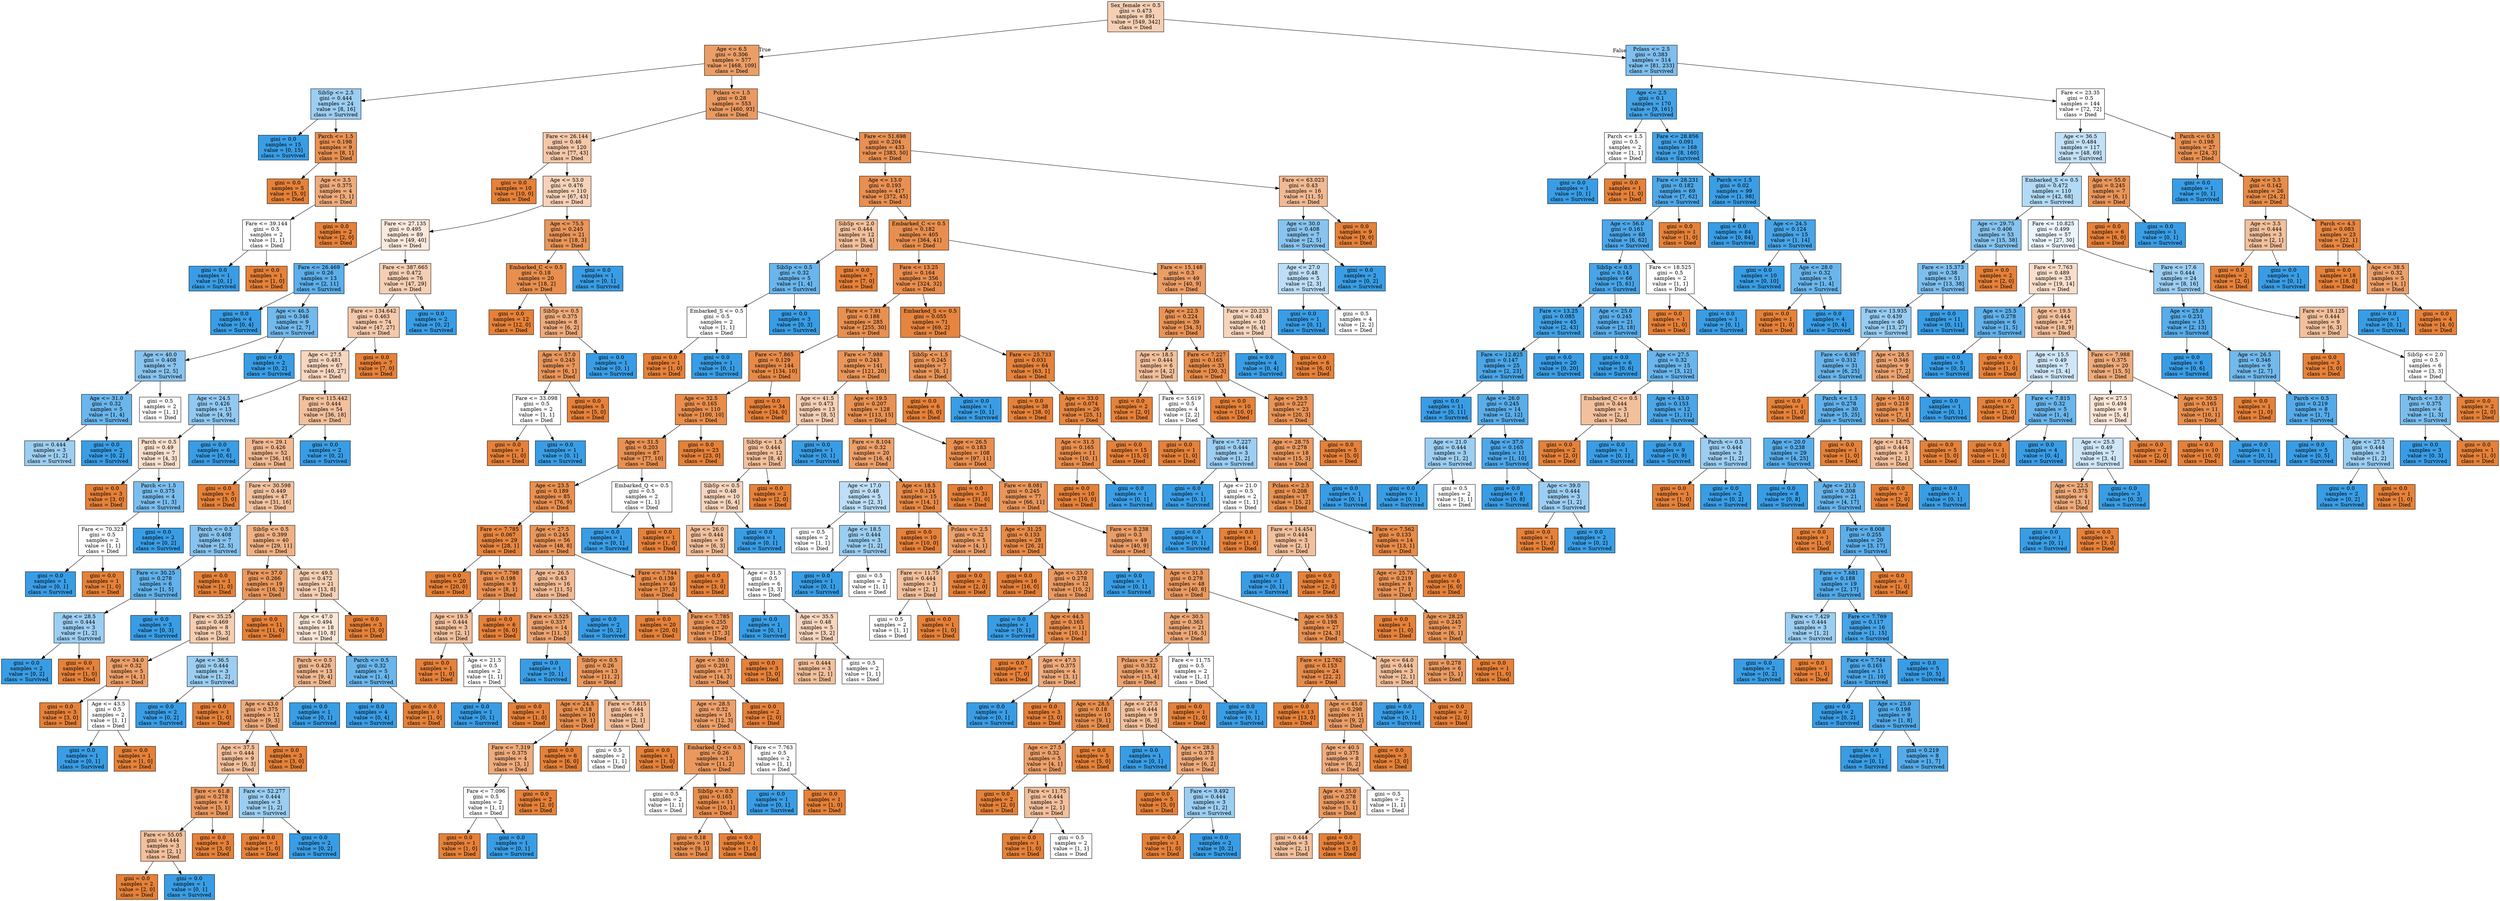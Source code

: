 digraph Tree {
node [shape=box, style="filled", color="black"] ;
0 [label="Sex_female <= 0.5\ngini = 0.473\nsamples = 891\nvalue = [549, 342]\nclass = Died", fillcolor="#f5cfb4"] ;
1 [label="Age <= 6.5\ngini = 0.306\nsamples = 577\nvalue = [468, 109]\nclass = Died", fillcolor="#eb9e67"] ;
0 -> 1 [labeldistance=2.5, labelangle=45, headlabel="True"] ;
2 [label="SibSp <= 2.5\ngini = 0.444\nsamples = 24\nvalue = [8, 16]\nclass = Survived", fillcolor="#9ccef2"] ;
1 -> 2 ;
3 [label="gini = 0.0\nsamples = 15\nvalue = [0, 15]\nclass = Survived", fillcolor="#399de5"] ;
2 -> 3 ;
4 [label="Parch <= 1.5\ngini = 0.198\nsamples = 9\nvalue = [8, 1]\nclass = Died", fillcolor="#e89152"] ;
2 -> 4 ;
5 [label="gini = 0.0\nsamples = 5\nvalue = [5, 0]\nclass = Died", fillcolor="#e58139"] ;
4 -> 5 ;
6 [label="Age <= 3.5\ngini = 0.375\nsamples = 4\nvalue = [3, 1]\nclass = Died", fillcolor="#eeab7b"] ;
4 -> 6 ;
7 [label="Fare <= 39.144\ngini = 0.5\nsamples = 2\nvalue = [1, 1]\nclass = Died", fillcolor="#ffffff"] ;
6 -> 7 ;
8 [label="gini = 0.0\nsamples = 1\nvalue = [0, 1]\nclass = Survived", fillcolor="#399de5"] ;
7 -> 8 ;
9 [label="gini = 0.0\nsamples = 1\nvalue = [1, 0]\nclass = Died", fillcolor="#e58139"] ;
7 -> 9 ;
10 [label="gini = 0.0\nsamples = 2\nvalue = [2, 0]\nclass = Died", fillcolor="#e58139"] ;
6 -> 10 ;
11 [label="Pclass <= 1.5\ngini = 0.28\nsamples = 553\nvalue = [460, 93]\nclass = Died", fillcolor="#ea9a61"] ;
1 -> 11 ;
12 [label="Fare <= 26.144\ngini = 0.46\nsamples = 120\nvalue = [77, 43]\nclass = Died", fillcolor="#f4c7a8"] ;
11 -> 12 ;
13 [label="gini = 0.0\nsamples = 10\nvalue = [10, 0]\nclass = Died", fillcolor="#e58139"] ;
12 -> 13 ;
14 [label="Age <= 53.0\ngini = 0.476\nsamples = 110\nvalue = [67, 43]\nclass = Died", fillcolor="#f6d2b8"] ;
12 -> 14 ;
15 [label="Fare <= 27.135\ngini = 0.495\nsamples = 89\nvalue = [49, 40]\nclass = Died", fillcolor="#fae8db"] ;
14 -> 15 ;
16 [label="Fare <= 26.469\ngini = 0.26\nsamples = 13\nvalue = [2, 11]\nclass = Survived", fillcolor="#5dafea"] ;
15 -> 16 ;
17 [label="gini = 0.0\nsamples = 4\nvalue = [0, 4]\nclass = Survived", fillcolor="#399de5"] ;
16 -> 17 ;
18 [label="Age <= 46.5\ngini = 0.346\nsamples = 9\nvalue = [2, 7]\nclass = Survived", fillcolor="#72b9ec"] ;
16 -> 18 ;
19 [label="Age <= 40.0\ngini = 0.408\nsamples = 7\nvalue = [2, 5]\nclass = Survived", fillcolor="#88c4ef"] ;
18 -> 19 ;
20 [label="Age <= 31.0\ngini = 0.32\nsamples = 5\nvalue = [1, 4]\nclass = Survived", fillcolor="#6ab6ec"] ;
19 -> 20 ;
21 [label="gini = 0.444\nsamples = 3\nvalue = [1, 2]\nclass = Survived", fillcolor="#9ccef2"] ;
20 -> 21 ;
22 [label="gini = 0.0\nsamples = 2\nvalue = [0, 2]\nclass = Survived", fillcolor="#399de5"] ;
20 -> 22 ;
23 [label="gini = 0.5\nsamples = 2\nvalue = [1, 1]\nclass = Died", fillcolor="#ffffff"] ;
19 -> 23 ;
24 [label="gini = 0.0\nsamples = 2\nvalue = [0, 2]\nclass = Survived", fillcolor="#399de5"] ;
18 -> 24 ;
25 [label="Fare <= 387.665\ngini = 0.472\nsamples = 76\nvalue = [47, 29]\nclass = Died", fillcolor="#f5cfb3"] ;
15 -> 25 ;
26 [label="Fare <= 134.642\ngini = 0.463\nsamples = 74\nvalue = [47, 27]\nclass = Died", fillcolor="#f4c9ab"] ;
25 -> 26 ;
27 [label="Age <= 27.5\ngini = 0.481\nsamples = 67\nvalue = [40, 27]\nclass = Died", fillcolor="#f7d6bf"] ;
26 -> 27 ;
28 [label="Age <= 24.5\ngini = 0.426\nsamples = 13\nvalue = [4, 9]\nclass = Survived", fillcolor="#91c9f1"] ;
27 -> 28 ;
29 [label="Parch <= 0.5\ngini = 0.49\nsamples = 7\nvalue = [4, 3]\nclass = Died", fillcolor="#f8e0ce"] ;
28 -> 29 ;
30 [label="gini = 0.0\nsamples = 3\nvalue = [3, 0]\nclass = Died", fillcolor="#e58139"] ;
29 -> 30 ;
31 [label="Parch <= 1.5\ngini = 0.375\nsamples = 4\nvalue = [1, 3]\nclass = Survived", fillcolor="#7bbeee"] ;
29 -> 31 ;
32 [label="Fare <= 70.323\ngini = 0.5\nsamples = 2\nvalue = [1, 1]\nclass = Died", fillcolor="#ffffff"] ;
31 -> 32 ;
33 [label="gini = 0.0\nsamples = 1\nvalue = [0, 1]\nclass = Survived", fillcolor="#399de5"] ;
32 -> 33 ;
34 [label="gini = 0.0\nsamples = 1\nvalue = [1, 0]\nclass = Died", fillcolor="#e58139"] ;
32 -> 34 ;
35 [label="gini = 0.0\nsamples = 2\nvalue = [0, 2]\nclass = Survived", fillcolor="#399de5"] ;
31 -> 35 ;
36 [label="gini = 0.0\nsamples = 6\nvalue = [0, 6]\nclass = Survived", fillcolor="#399de5"] ;
28 -> 36 ;
37 [label="Fare <= 115.442\ngini = 0.444\nsamples = 54\nvalue = [36, 18]\nclass = Died", fillcolor="#f2c09c"] ;
27 -> 37 ;
38 [label="Fare <= 29.1\ngini = 0.426\nsamples = 52\nvalue = [36, 16]\nclass = Died", fillcolor="#f1b991"] ;
37 -> 38 ;
39 [label="gini = 0.0\nsamples = 5\nvalue = [5, 0]\nclass = Died", fillcolor="#e58139"] ;
38 -> 39 ;
40 [label="Fare <= 30.598\ngini = 0.449\nsamples = 47\nvalue = [31, 16]\nclass = Died", fillcolor="#f2c29f"] ;
38 -> 40 ;
41 [label="Parch <= 0.5\ngini = 0.408\nsamples = 7\nvalue = [2, 5]\nclass = Survived", fillcolor="#88c4ef"] ;
40 -> 41 ;
42 [label="Fare <= 30.25\ngini = 0.278\nsamples = 6\nvalue = [1, 5]\nclass = Survived", fillcolor="#61b1ea"] ;
41 -> 42 ;
43 [label="Age <= 28.5\ngini = 0.444\nsamples = 3\nvalue = [1, 2]\nclass = Survived", fillcolor="#9ccef2"] ;
42 -> 43 ;
44 [label="gini = 0.0\nsamples = 2\nvalue = [0, 2]\nclass = Survived", fillcolor="#399de5"] ;
43 -> 44 ;
45 [label="gini = 0.0\nsamples = 1\nvalue = [1, 0]\nclass = Died", fillcolor="#e58139"] ;
43 -> 45 ;
46 [label="gini = 0.0\nsamples = 3\nvalue = [0, 3]\nclass = Survived", fillcolor="#399de5"] ;
42 -> 46 ;
47 [label="gini = 0.0\nsamples = 1\nvalue = [1, 0]\nclass = Died", fillcolor="#e58139"] ;
41 -> 47 ;
48 [label="SibSp <= 0.5\ngini = 0.399\nsamples = 40\nvalue = [29, 11]\nclass = Died", fillcolor="#efb184"] ;
40 -> 48 ;
49 [label="Fare <= 37.0\ngini = 0.266\nsamples = 19\nvalue = [16, 3]\nclass = Died", fillcolor="#ea995e"] ;
48 -> 49 ;
50 [label="Fare <= 35.25\ngini = 0.469\nsamples = 8\nvalue = [5, 3]\nclass = Died", fillcolor="#f5cdb0"] ;
49 -> 50 ;
51 [label="Age <= 34.0\ngini = 0.32\nsamples = 5\nvalue = [4, 1]\nclass = Died", fillcolor="#eca06a"] ;
50 -> 51 ;
52 [label="gini = 0.0\nsamples = 3\nvalue = [3, 0]\nclass = Died", fillcolor="#e58139"] ;
51 -> 52 ;
53 [label="Age <= 43.5\ngini = 0.5\nsamples = 2\nvalue = [1, 1]\nclass = Died", fillcolor="#ffffff"] ;
51 -> 53 ;
54 [label="gini = 0.0\nsamples = 1\nvalue = [0, 1]\nclass = Survived", fillcolor="#399de5"] ;
53 -> 54 ;
55 [label="gini = 0.0\nsamples = 1\nvalue = [1, 0]\nclass = Died", fillcolor="#e58139"] ;
53 -> 55 ;
56 [label="Age <= 36.5\ngini = 0.444\nsamples = 3\nvalue = [1, 2]\nclass = Survived", fillcolor="#9ccef2"] ;
50 -> 56 ;
57 [label="gini = 0.0\nsamples = 2\nvalue = [0, 2]\nclass = Survived", fillcolor="#399de5"] ;
56 -> 57 ;
58 [label="gini = 0.0\nsamples = 1\nvalue = [1, 0]\nclass = Died", fillcolor="#e58139"] ;
56 -> 58 ;
59 [label="gini = 0.0\nsamples = 11\nvalue = [11, 0]\nclass = Died", fillcolor="#e58139"] ;
49 -> 59 ;
60 [label="Age <= 49.5\ngini = 0.472\nsamples = 21\nvalue = [13, 8]\nclass = Died", fillcolor="#f5cfb3"] ;
48 -> 60 ;
61 [label="Age <= 47.0\ngini = 0.494\nsamples = 18\nvalue = [10, 8]\nclass = Died", fillcolor="#fae6d7"] ;
60 -> 61 ;
62 [label="Parch <= 0.5\ngini = 0.426\nsamples = 13\nvalue = [9, 4]\nclass = Died", fillcolor="#f1b991"] ;
61 -> 62 ;
63 [label="Age <= 43.0\ngini = 0.375\nsamples = 12\nvalue = [9, 3]\nclass = Died", fillcolor="#eeab7b"] ;
62 -> 63 ;
64 [label="Age <= 37.5\ngini = 0.444\nsamples = 9\nvalue = [6, 3]\nclass = Died", fillcolor="#f2c09c"] ;
63 -> 64 ;
65 [label="Fare <= 61.8\ngini = 0.278\nsamples = 6\nvalue = [5, 1]\nclass = Died", fillcolor="#ea9a61"] ;
64 -> 65 ;
66 [label="Fare <= 55.05\ngini = 0.444\nsamples = 3\nvalue = [2, 1]\nclass = Died", fillcolor="#f2c09c"] ;
65 -> 66 ;
67 [label="gini = 0.0\nsamples = 2\nvalue = [2, 0]\nclass = Died", fillcolor="#e58139"] ;
66 -> 67 ;
68 [label="gini = 0.0\nsamples = 1\nvalue = [0, 1]\nclass = Survived", fillcolor="#399de5"] ;
66 -> 68 ;
69 [label="gini = 0.0\nsamples = 3\nvalue = [3, 0]\nclass = Died", fillcolor="#e58139"] ;
65 -> 69 ;
70 [label="Fare <= 52.277\ngini = 0.444\nsamples = 3\nvalue = [1, 2]\nclass = Survived", fillcolor="#9ccef2"] ;
64 -> 70 ;
71 [label="gini = 0.0\nsamples = 1\nvalue = [1, 0]\nclass = Died", fillcolor="#e58139"] ;
70 -> 71 ;
72 [label="gini = 0.0\nsamples = 2\nvalue = [0, 2]\nclass = Survived", fillcolor="#399de5"] ;
70 -> 72 ;
73 [label="gini = 0.0\nsamples = 3\nvalue = [3, 0]\nclass = Died", fillcolor="#e58139"] ;
63 -> 73 ;
74 [label="gini = 0.0\nsamples = 1\nvalue = [0, 1]\nclass = Survived", fillcolor="#399de5"] ;
62 -> 74 ;
75 [label="Parch <= 0.5\ngini = 0.32\nsamples = 5\nvalue = [1, 4]\nclass = Survived", fillcolor="#6ab6ec"] ;
61 -> 75 ;
76 [label="gini = 0.0\nsamples = 4\nvalue = [0, 4]\nclass = Survived", fillcolor="#399de5"] ;
75 -> 76 ;
77 [label="gini = 0.0\nsamples = 1\nvalue = [1, 0]\nclass = Died", fillcolor="#e58139"] ;
75 -> 77 ;
78 [label="gini = 0.0\nsamples = 3\nvalue = [3, 0]\nclass = Died", fillcolor="#e58139"] ;
60 -> 78 ;
79 [label="gini = 0.0\nsamples = 2\nvalue = [0, 2]\nclass = Survived", fillcolor="#399de5"] ;
37 -> 79 ;
80 [label="gini = 0.0\nsamples = 7\nvalue = [7, 0]\nclass = Died", fillcolor="#e58139"] ;
26 -> 80 ;
81 [label="gini = 0.0\nsamples = 2\nvalue = [0, 2]\nclass = Survived", fillcolor="#399de5"] ;
25 -> 81 ;
82 [label="Age <= 75.5\ngini = 0.245\nsamples = 21\nvalue = [18, 3]\nclass = Died", fillcolor="#e9965a"] ;
14 -> 82 ;
83 [label="Embarked_C <= 0.5\ngini = 0.18\nsamples = 20\nvalue = [18, 2]\nclass = Died", fillcolor="#e88f4f"] ;
82 -> 83 ;
84 [label="gini = 0.0\nsamples = 12\nvalue = [12, 0]\nclass = Died", fillcolor="#e58139"] ;
83 -> 84 ;
85 [label="SibSp <= 0.5\ngini = 0.375\nsamples = 8\nvalue = [6, 2]\nclass = Died", fillcolor="#eeab7b"] ;
83 -> 85 ;
86 [label="Age <= 57.0\ngini = 0.245\nsamples = 7\nvalue = [6, 1]\nclass = Died", fillcolor="#e9965a"] ;
85 -> 86 ;
87 [label="Fare <= 33.098\ngini = 0.5\nsamples = 2\nvalue = [1, 1]\nclass = Died", fillcolor="#ffffff"] ;
86 -> 87 ;
88 [label="gini = 0.0\nsamples = 1\nvalue = [1, 0]\nclass = Died", fillcolor="#e58139"] ;
87 -> 88 ;
89 [label="gini = 0.0\nsamples = 1\nvalue = [0, 1]\nclass = Survived", fillcolor="#399de5"] ;
87 -> 89 ;
90 [label="gini = 0.0\nsamples = 5\nvalue = [5, 0]\nclass = Died", fillcolor="#e58139"] ;
86 -> 90 ;
91 [label="gini = 0.0\nsamples = 1\nvalue = [0, 1]\nclass = Survived", fillcolor="#399de5"] ;
85 -> 91 ;
92 [label="gini = 0.0\nsamples = 1\nvalue = [0, 1]\nclass = Survived", fillcolor="#399de5"] ;
82 -> 92 ;
93 [label="Fare <= 51.698\ngini = 0.204\nsamples = 433\nvalue = [383, 50]\nclass = Died", fillcolor="#e89153"] ;
11 -> 93 ;
94 [label="Age <= 13.0\ngini = 0.193\nsamples = 417\nvalue = [372, 45]\nclass = Died", fillcolor="#e89051"] ;
93 -> 94 ;
95 [label="SibSp <= 2.0\ngini = 0.444\nsamples = 12\nvalue = [8, 4]\nclass = Died", fillcolor="#f2c09c"] ;
94 -> 95 ;
96 [label="SibSp <= 0.5\ngini = 0.32\nsamples = 5\nvalue = [1, 4]\nclass = Survived", fillcolor="#6ab6ec"] ;
95 -> 96 ;
97 [label="Embarked_S <= 0.5\ngini = 0.5\nsamples = 2\nvalue = [1, 1]\nclass = Died", fillcolor="#ffffff"] ;
96 -> 97 ;
98 [label="gini = 0.0\nsamples = 1\nvalue = [1, 0]\nclass = Died", fillcolor="#e58139"] ;
97 -> 98 ;
99 [label="gini = 0.0\nsamples = 1\nvalue = [0, 1]\nclass = Survived", fillcolor="#399de5"] ;
97 -> 99 ;
100 [label="gini = 0.0\nsamples = 3\nvalue = [0, 3]\nclass = Survived", fillcolor="#399de5"] ;
96 -> 100 ;
101 [label="gini = 0.0\nsamples = 7\nvalue = [7, 0]\nclass = Died", fillcolor="#e58139"] ;
95 -> 101 ;
102 [label="Embarked_C <= 0.5\ngini = 0.182\nsamples = 405\nvalue = [364, 41]\nclass = Died", fillcolor="#e88f4f"] ;
94 -> 102 ;
103 [label="Fare <= 13.25\ngini = 0.164\nsamples = 356\nvalue = [324, 32]\nclass = Died", fillcolor="#e88d4d"] ;
102 -> 103 ;
104 [label="Fare <= 7.91\ngini = 0.188\nsamples = 285\nvalue = [255, 30]\nclass = Died", fillcolor="#e89050"] ;
103 -> 104 ;
105 [label="Fare <= 7.865\ngini = 0.129\nsamples = 144\nvalue = [134, 10]\nclass = Died", fillcolor="#e78a48"] ;
104 -> 105 ;
106 [label="Age <= 32.5\ngini = 0.165\nsamples = 110\nvalue = [100, 10]\nclass = Died", fillcolor="#e88e4d"] ;
105 -> 106 ;
107 [label="Age <= 31.5\ngini = 0.203\nsamples = 87\nvalue = [77, 10]\nclass = Died", fillcolor="#e89153"] ;
106 -> 107 ;
108 [label="Age <= 23.5\ngini = 0.189\nsamples = 85\nvalue = [76, 9]\nclass = Died", fillcolor="#e89050"] ;
107 -> 108 ;
109 [label="Fare <= 7.785\ngini = 0.067\nsamples = 29\nvalue = [28, 1]\nclass = Died", fillcolor="#e68640"] ;
108 -> 109 ;
110 [label="gini = 0.0\nsamples = 20\nvalue = [20, 0]\nclass = Died", fillcolor="#e58139"] ;
109 -> 110 ;
111 [label="Fare <= 7.798\ngini = 0.198\nsamples = 9\nvalue = [8, 1]\nclass = Died", fillcolor="#e89152"] ;
109 -> 111 ;
112 [label="Age <= 19.5\ngini = 0.444\nsamples = 3\nvalue = [2, 1]\nclass = Died", fillcolor="#f2c09c"] ;
111 -> 112 ;
113 [label="gini = 0.0\nsamples = 1\nvalue = [1, 0]\nclass = Died", fillcolor="#e58139"] ;
112 -> 113 ;
114 [label="Age <= 21.5\ngini = 0.5\nsamples = 2\nvalue = [1, 1]\nclass = Died", fillcolor="#ffffff"] ;
112 -> 114 ;
115 [label="gini = 0.0\nsamples = 1\nvalue = [0, 1]\nclass = Survived", fillcolor="#399de5"] ;
114 -> 115 ;
116 [label="gini = 0.0\nsamples = 1\nvalue = [1, 0]\nclass = Died", fillcolor="#e58139"] ;
114 -> 116 ;
117 [label="gini = 0.0\nsamples = 6\nvalue = [6, 0]\nclass = Died", fillcolor="#e58139"] ;
111 -> 117 ;
118 [label="Age <= 27.5\ngini = 0.245\nsamples = 56\nvalue = [48, 8]\nclass = Died", fillcolor="#e9965a"] ;
108 -> 118 ;
119 [label="Age <= 26.5\ngini = 0.43\nsamples = 16\nvalue = [11, 5]\nclass = Died", fillcolor="#f1ba93"] ;
118 -> 119 ;
120 [label="Fare <= 3.525\ngini = 0.337\nsamples = 14\nvalue = [11, 3]\nclass = Died", fillcolor="#eca36f"] ;
119 -> 120 ;
121 [label="gini = 0.0\nsamples = 1\nvalue = [0, 1]\nclass = Survived", fillcolor="#399de5"] ;
120 -> 121 ;
122 [label="SibSp <= 0.5\ngini = 0.26\nsamples = 13\nvalue = [11, 2]\nclass = Died", fillcolor="#ea985d"] ;
120 -> 122 ;
123 [label="Age <= 24.5\ngini = 0.18\nsamples = 10\nvalue = [9, 1]\nclass = Died", fillcolor="#e88f4f"] ;
122 -> 123 ;
124 [label="Fare <= 7.319\ngini = 0.375\nsamples = 4\nvalue = [3, 1]\nclass = Died", fillcolor="#eeab7b"] ;
123 -> 124 ;
125 [label="Fare <= 7.096\ngini = 0.5\nsamples = 2\nvalue = [1, 1]\nclass = Died", fillcolor="#ffffff"] ;
124 -> 125 ;
126 [label="gini = 0.0\nsamples = 1\nvalue = [1, 0]\nclass = Died", fillcolor="#e58139"] ;
125 -> 126 ;
127 [label="gini = 0.0\nsamples = 1\nvalue = [0, 1]\nclass = Survived", fillcolor="#399de5"] ;
125 -> 127 ;
128 [label="gini = 0.0\nsamples = 2\nvalue = [2, 0]\nclass = Died", fillcolor="#e58139"] ;
124 -> 128 ;
129 [label="gini = 0.0\nsamples = 6\nvalue = [6, 0]\nclass = Died", fillcolor="#e58139"] ;
123 -> 129 ;
130 [label="Fare <= 7.815\ngini = 0.444\nsamples = 3\nvalue = [2, 1]\nclass = Died", fillcolor="#f2c09c"] ;
122 -> 130 ;
131 [label="gini = 0.5\nsamples = 2\nvalue = [1, 1]\nclass = Died", fillcolor="#ffffff"] ;
130 -> 131 ;
132 [label="gini = 0.0\nsamples = 1\nvalue = [1, 0]\nclass = Died", fillcolor="#e58139"] ;
130 -> 132 ;
133 [label="gini = 0.0\nsamples = 2\nvalue = [0, 2]\nclass = Survived", fillcolor="#399de5"] ;
119 -> 133 ;
134 [label="Fare <= 7.744\ngini = 0.139\nsamples = 40\nvalue = [37, 3]\nclass = Died", fillcolor="#e78b49"] ;
118 -> 134 ;
135 [label="gini = 0.0\nsamples = 20\nvalue = [20, 0]\nclass = Died", fillcolor="#e58139"] ;
134 -> 135 ;
136 [label="Fare <= 7.785\ngini = 0.255\nsamples = 20\nvalue = [17, 3]\nclass = Died", fillcolor="#ea975c"] ;
134 -> 136 ;
137 [label="Age <= 30.0\ngini = 0.291\nsamples = 17\nvalue = [14, 3]\nclass = Died", fillcolor="#eb9c63"] ;
136 -> 137 ;
138 [label="Age <= 28.5\ngini = 0.32\nsamples = 15\nvalue = [12, 3]\nclass = Died", fillcolor="#eca06a"] ;
137 -> 138 ;
139 [label="Embarked_Q <= 0.5\ngini = 0.26\nsamples = 13\nvalue = [11, 2]\nclass = Died", fillcolor="#ea985d"] ;
138 -> 139 ;
140 [label="gini = 0.5\nsamples = 2\nvalue = [1, 1]\nclass = Died", fillcolor="#ffffff"] ;
139 -> 140 ;
141 [label="SibSp <= 0.5\ngini = 0.165\nsamples = 11\nvalue = [10, 1]\nclass = Died", fillcolor="#e88e4d"] ;
139 -> 141 ;
142 [label="gini = 0.18\nsamples = 10\nvalue = [9, 1]\nclass = Died", fillcolor="#e88f4f"] ;
141 -> 142 ;
143 [label="gini = 0.0\nsamples = 1\nvalue = [1, 0]\nclass = Died", fillcolor="#e58139"] ;
141 -> 143 ;
144 [label="Fare <= 7.763\ngini = 0.5\nsamples = 2\nvalue = [1, 1]\nclass = Died", fillcolor="#ffffff"] ;
138 -> 144 ;
145 [label="gini = 0.0\nsamples = 1\nvalue = [0, 1]\nclass = Survived", fillcolor="#399de5"] ;
144 -> 145 ;
146 [label="gini = 0.0\nsamples = 1\nvalue = [1, 0]\nclass = Died", fillcolor="#e58139"] ;
144 -> 146 ;
147 [label="gini = 0.0\nsamples = 2\nvalue = [2, 0]\nclass = Died", fillcolor="#e58139"] ;
137 -> 147 ;
148 [label="gini = 0.0\nsamples = 3\nvalue = [3, 0]\nclass = Died", fillcolor="#e58139"] ;
136 -> 148 ;
149 [label="Embarked_Q <= 0.5\ngini = 0.5\nsamples = 2\nvalue = [1, 1]\nclass = Died", fillcolor="#ffffff"] ;
107 -> 149 ;
150 [label="gini = 0.0\nsamples = 1\nvalue = [0, 1]\nclass = Survived", fillcolor="#399de5"] ;
149 -> 150 ;
151 [label="gini = 0.0\nsamples = 1\nvalue = [1, 0]\nclass = Died", fillcolor="#e58139"] ;
149 -> 151 ;
152 [label="gini = 0.0\nsamples = 23\nvalue = [23, 0]\nclass = Died", fillcolor="#e58139"] ;
106 -> 152 ;
153 [label="gini = 0.0\nsamples = 34\nvalue = [34, 0]\nclass = Died", fillcolor="#e58139"] ;
105 -> 153 ;
154 [label="Fare <= 7.988\ngini = 0.243\nsamples = 141\nvalue = [121, 20]\nclass = Died", fillcolor="#e9965a"] ;
104 -> 154 ;
155 [label="Age <= 41.5\ngini = 0.473\nsamples = 13\nvalue = [8, 5]\nclass = Died", fillcolor="#f5d0b5"] ;
154 -> 155 ;
156 [label="SibSp <= 1.5\ngini = 0.444\nsamples = 12\nvalue = [8, 4]\nclass = Died", fillcolor="#f2c09c"] ;
155 -> 156 ;
157 [label="SibSp <= 0.5\ngini = 0.48\nsamples = 10\nvalue = [6, 4]\nclass = Died", fillcolor="#f6d5bd"] ;
156 -> 157 ;
158 [label="Age <= 26.0\ngini = 0.444\nsamples = 9\nvalue = [6, 3]\nclass = Died", fillcolor="#f2c09c"] ;
157 -> 158 ;
159 [label="gini = 0.0\nsamples = 3\nvalue = [3, 0]\nclass = Died", fillcolor="#e58139"] ;
158 -> 159 ;
160 [label="Age <= 31.5\ngini = 0.5\nsamples = 6\nvalue = [3, 3]\nclass = Died", fillcolor="#ffffff"] ;
158 -> 160 ;
161 [label="gini = 0.0\nsamples = 1\nvalue = [0, 1]\nclass = Survived", fillcolor="#399de5"] ;
160 -> 161 ;
162 [label="Age <= 35.5\ngini = 0.48\nsamples = 5\nvalue = [3, 2]\nclass = Died", fillcolor="#f6d5bd"] ;
160 -> 162 ;
163 [label="gini = 0.444\nsamples = 3\nvalue = [2, 1]\nclass = Died", fillcolor="#f2c09c"] ;
162 -> 163 ;
164 [label="gini = 0.5\nsamples = 2\nvalue = [1, 1]\nclass = Died", fillcolor="#ffffff"] ;
162 -> 164 ;
165 [label="gini = 0.0\nsamples = 1\nvalue = [0, 1]\nclass = Survived", fillcolor="#399de5"] ;
157 -> 165 ;
166 [label="gini = 0.0\nsamples = 2\nvalue = [2, 0]\nclass = Died", fillcolor="#e58139"] ;
156 -> 166 ;
167 [label="gini = 0.0\nsamples = 1\nvalue = [0, 1]\nclass = Survived", fillcolor="#399de5"] ;
155 -> 167 ;
168 [label="Age <= 19.5\ngini = 0.207\nsamples = 128\nvalue = [113, 15]\nclass = Died", fillcolor="#e89253"] ;
154 -> 168 ;
169 [label="Fare <= 8.104\ngini = 0.32\nsamples = 20\nvalue = [16, 4]\nclass = Died", fillcolor="#eca06a"] ;
168 -> 169 ;
170 [label="Age <= 17.0\ngini = 0.48\nsamples = 5\nvalue = [2, 3]\nclass = Survived", fillcolor="#bddef6"] ;
169 -> 170 ;
171 [label="gini = 0.5\nsamples = 2\nvalue = [1, 1]\nclass = Died", fillcolor="#ffffff"] ;
170 -> 171 ;
172 [label="Age <= 18.5\ngini = 0.444\nsamples = 3\nvalue = [1, 2]\nclass = Survived", fillcolor="#9ccef2"] ;
170 -> 172 ;
173 [label="gini = 0.0\nsamples = 1\nvalue = [0, 1]\nclass = Survived", fillcolor="#399de5"] ;
172 -> 173 ;
174 [label="gini = 0.5\nsamples = 2\nvalue = [1, 1]\nclass = Died", fillcolor="#ffffff"] ;
172 -> 174 ;
175 [label="Age <= 18.5\ngini = 0.124\nsamples = 15\nvalue = [14, 1]\nclass = Died", fillcolor="#e78a47"] ;
169 -> 175 ;
176 [label="gini = 0.0\nsamples = 10\nvalue = [10, 0]\nclass = Died", fillcolor="#e58139"] ;
175 -> 176 ;
177 [label="Pclass <= 2.5\ngini = 0.32\nsamples = 5\nvalue = [4, 1]\nclass = Died", fillcolor="#eca06a"] ;
175 -> 177 ;
178 [label="Fare <= 11.75\ngini = 0.444\nsamples = 3\nvalue = [2, 1]\nclass = Died", fillcolor="#f2c09c"] ;
177 -> 178 ;
179 [label="gini = 0.5\nsamples = 2\nvalue = [1, 1]\nclass = Died", fillcolor="#ffffff"] ;
178 -> 179 ;
180 [label="gini = 0.0\nsamples = 1\nvalue = [1, 0]\nclass = Died", fillcolor="#e58139"] ;
178 -> 180 ;
181 [label="gini = 0.0\nsamples = 2\nvalue = [2, 0]\nclass = Died", fillcolor="#e58139"] ;
177 -> 181 ;
182 [label="Age <= 26.5\ngini = 0.183\nsamples = 108\nvalue = [97, 11]\nclass = Died", fillcolor="#e88f4f"] ;
168 -> 182 ;
183 [label="gini = 0.0\nsamples = 31\nvalue = [31, 0]\nclass = Died", fillcolor="#e58139"] ;
182 -> 183 ;
184 [label="Fare <= 8.081\ngini = 0.245\nsamples = 77\nvalue = [66, 11]\nclass = Died", fillcolor="#e9965a"] ;
182 -> 184 ;
185 [label="Age <= 31.25\ngini = 0.133\nsamples = 28\nvalue = [26, 2]\nclass = Died", fillcolor="#e78b48"] ;
184 -> 185 ;
186 [label="gini = 0.0\nsamples = 16\nvalue = [16, 0]\nclass = Died", fillcolor="#e58139"] ;
185 -> 186 ;
187 [label="Age <= 33.0\ngini = 0.278\nsamples = 12\nvalue = [10, 2]\nclass = Died", fillcolor="#ea9a61"] ;
185 -> 187 ;
188 [label="gini = 0.0\nsamples = 1\nvalue = [0, 1]\nclass = Survived", fillcolor="#399de5"] ;
187 -> 188 ;
189 [label="Age <= 44.5\ngini = 0.165\nsamples = 11\nvalue = [10, 1]\nclass = Died", fillcolor="#e88e4d"] ;
187 -> 189 ;
190 [label="gini = 0.0\nsamples = 7\nvalue = [7, 0]\nclass = Died", fillcolor="#e58139"] ;
189 -> 190 ;
191 [label="Age <= 47.5\ngini = 0.375\nsamples = 4\nvalue = [3, 1]\nclass = Died", fillcolor="#eeab7b"] ;
189 -> 191 ;
192 [label="gini = 0.0\nsamples = 1\nvalue = [0, 1]\nclass = Survived", fillcolor="#399de5"] ;
191 -> 192 ;
193 [label="gini = 0.0\nsamples = 3\nvalue = [3, 0]\nclass = Died", fillcolor="#e58139"] ;
191 -> 193 ;
194 [label="Fare <= 8.238\ngini = 0.3\nsamples = 49\nvalue = [40, 9]\nclass = Died", fillcolor="#eb9d66"] ;
184 -> 194 ;
195 [label="gini = 0.0\nsamples = 1\nvalue = [0, 1]\nclass = Survived", fillcolor="#399de5"] ;
194 -> 195 ;
196 [label="Age <= 31.5\ngini = 0.278\nsamples = 48\nvalue = [40, 8]\nclass = Died", fillcolor="#ea9a61"] ;
194 -> 196 ;
197 [label="Age <= 30.5\ngini = 0.363\nsamples = 21\nvalue = [16, 5]\nclass = Died", fillcolor="#eda877"] ;
196 -> 197 ;
198 [label="Pclass <= 2.5\ngini = 0.332\nsamples = 19\nvalue = [15, 4]\nclass = Died", fillcolor="#eca36e"] ;
197 -> 198 ;
199 [label="Age <= 28.5\ngini = 0.18\nsamples = 10\nvalue = [9, 1]\nclass = Died", fillcolor="#e88f4f"] ;
198 -> 199 ;
200 [label="Age <= 27.5\ngini = 0.32\nsamples = 5\nvalue = [4, 1]\nclass = Died", fillcolor="#eca06a"] ;
199 -> 200 ;
201 [label="gini = 0.0\nsamples = 2\nvalue = [2, 0]\nclass = Died", fillcolor="#e58139"] ;
200 -> 201 ;
202 [label="Fare <= 11.75\ngini = 0.444\nsamples = 3\nvalue = [2, 1]\nclass = Died", fillcolor="#f2c09c"] ;
200 -> 202 ;
203 [label="gini = 0.0\nsamples = 1\nvalue = [1, 0]\nclass = Died", fillcolor="#e58139"] ;
202 -> 203 ;
204 [label="gini = 0.5\nsamples = 2\nvalue = [1, 1]\nclass = Died", fillcolor="#ffffff"] ;
202 -> 204 ;
205 [label="gini = 0.0\nsamples = 5\nvalue = [5, 0]\nclass = Died", fillcolor="#e58139"] ;
199 -> 205 ;
206 [label="Age <= 27.5\ngini = 0.444\nsamples = 9\nvalue = [6, 3]\nclass = Died", fillcolor="#f2c09c"] ;
198 -> 206 ;
207 [label="gini = 0.0\nsamples = 1\nvalue = [0, 1]\nclass = Survived", fillcolor="#399de5"] ;
206 -> 207 ;
208 [label="Age <= 28.5\ngini = 0.375\nsamples = 8\nvalue = [6, 2]\nclass = Died", fillcolor="#eeab7b"] ;
206 -> 208 ;
209 [label="gini = 0.0\nsamples = 5\nvalue = [5, 0]\nclass = Died", fillcolor="#e58139"] ;
208 -> 209 ;
210 [label="Fare <= 9.492\ngini = 0.444\nsamples = 3\nvalue = [1, 2]\nclass = Survived", fillcolor="#9ccef2"] ;
208 -> 210 ;
211 [label="gini = 0.0\nsamples = 1\nvalue = [1, 0]\nclass = Died", fillcolor="#e58139"] ;
210 -> 211 ;
212 [label="gini = 0.0\nsamples = 2\nvalue = [0, 2]\nclass = Survived", fillcolor="#399de5"] ;
210 -> 212 ;
213 [label="Fare <= 11.75\ngini = 0.5\nsamples = 2\nvalue = [1, 1]\nclass = Died", fillcolor="#ffffff"] ;
197 -> 213 ;
214 [label="gini = 0.0\nsamples = 1\nvalue = [1, 0]\nclass = Died", fillcolor="#e58139"] ;
213 -> 214 ;
215 [label="gini = 0.0\nsamples = 1\nvalue = [0, 1]\nclass = Survived", fillcolor="#399de5"] ;
213 -> 215 ;
216 [label="Age <= 59.5\ngini = 0.198\nsamples = 27\nvalue = [24, 3]\nclass = Died", fillcolor="#e89152"] ;
196 -> 216 ;
217 [label="Fare <= 12.762\ngini = 0.153\nsamples = 24\nvalue = [22, 2]\nclass = Died", fillcolor="#e78c4b"] ;
216 -> 217 ;
218 [label="gini = 0.0\nsamples = 13\nvalue = [13, 0]\nclass = Died", fillcolor="#e58139"] ;
217 -> 218 ;
219 [label="Age <= 45.0\ngini = 0.298\nsamples = 11\nvalue = [9, 2]\nclass = Died", fillcolor="#eb9d65"] ;
217 -> 219 ;
220 [label="Age <= 40.5\ngini = 0.375\nsamples = 8\nvalue = [6, 2]\nclass = Died", fillcolor="#eeab7b"] ;
219 -> 220 ;
221 [label="Age <= 35.0\ngini = 0.278\nsamples = 6\nvalue = [5, 1]\nclass = Died", fillcolor="#ea9a61"] ;
220 -> 221 ;
222 [label="gini = 0.444\nsamples = 3\nvalue = [2, 1]\nclass = Died", fillcolor="#f2c09c"] ;
221 -> 222 ;
223 [label="gini = 0.0\nsamples = 3\nvalue = [3, 0]\nclass = Died", fillcolor="#e58139"] ;
221 -> 223 ;
224 [label="gini = 0.5\nsamples = 2\nvalue = [1, 1]\nclass = Died", fillcolor="#ffffff"] ;
220 -> 224 ;
225 [label="gini = 0.0\nsamples = 3\nvalue = [3, 0]\nclass = Died", fillcolor="#e58139"] ;
219 -> 225 ;
226 [label="Age <= 64.0\ngini = 0.444\nsamples = 3\nvalue = [2, 1]\nclass = Died", fillcolor="#f2c09c"] ;
216 -> 226 ;
227 [label="gini = 0.0\nsamples = 1\nvalue = [0, 1]\nclass = Survived", fillcolor="#399de5"] ;
226 -> 227 ;
228 [label="gini = 0.0\nsamples = 2\nvalue = [2, 0]\nclass = Died", fillcolor="#e58139"] ;
226 -> 228 ;
229 [label="Embarked_S <= 0.5\ngini = 0.055\nsamples = 71\nvalue = [69, 2]\nclass = Died", fillcolor="#e6853f"] ;
103 -> 229 ;
230 [label="SibSp <= 1.5\ngini = 0.245\nsamples = 7\nvalue = [6, 1]\nclass = Died", fillcolor="#e9965a"] ;
229 -> 230 ;
231 [label="gini = 0.0\nsamples = 6\nvalue = [6, 0]\nclass = Died", fillcolor="#e58139"] ;
230 -> 231 ;
232 [label="gini = 0.0\nsamples = 1\nvalue = [0, 1]\nclass = Survived", fillcolor="#399de5"] ;
230 -> 232 ;
233 [label="Fare <= 25.733\ngini = 0.031\nsamples = 64\nvalue = [63, 1]\nclass = Died", fillcolor="#e5833c"] ;
229 -> 233 ;
234 [label="gini = 0.0\nsamples = 38\nvalue = [38, 0]\nclass = Died", fillcolor="#e58139"] ;
233 -> 234 ;
235 [label="Age <= 33.0\ngini = 0.074\nsamples = 26\nvalue = [25, 1]\nclass = Died", fillcolor="#e68641"] ;
233 -> 235 ;
236 [label="Age <= 31.5\ngini = 0.165\nsamples = 11\nvalue = [10, 1]\nclass = Died", fillcolor="#e88e4d"] ;
235 -> 236 ;
237 [label="gini = 0.0\nsamples = 10\nvalue = [10, 0]\nclass = Died", fillcolor="#e58139"] ;
236 -> 237 ;
238 [label="gini = 0.0\nsamples = 1\nvalue = [0, 1]\nclass = Survived", fillcolor="#399de5"] ;
236 -> 238 ;
239 [label="gini = 0.0\nsamples = 15\nvalue = [15, 0]\nclass = Died", fillcolor="#e58139"] ;
235 -> 239 ;
240 [label="Fare <= 15.148\ngini = 0.3\nsamples = 49\nvalue = [40, 9]\nclass = Died", fillcolor="#eb9d66"] ;
102 -> 240 ;
241 [label="Age <= 22.5\ngini = 0.224\nsamples = 39\nvalue = [34, 5]\nclass = Died", fillcolor="#e99456"] ;
240 -> 241 ;
242 [label="Age <= 18.5\ngini = 0.444\nsamples = 6\nvalue = [4, 2]\nclass = Died", fillcolor="#f2c09c"] ;
241 -> 242 ;
243 [label="gini = 0.0\nsamples = 2\nvalue = [2, 0]\nclass = Died", fillcolor="#e58139"] ;
242 -> 243 ;
244 [label="Fare <= 5.619\ngini = 0.5\nsamples = 4\nvalue = [2, 2]\nclass = Died", fillcolor="#ffffff"] ;
242 -> 244 ;
245 [label="gini = 0.0\nsamples = 1\nvalue = [1, 0]\nclass = Died", fillcolor="#e58139"] ;
244 -> 245 ;
246 [label="Fare <= 7.227\ngini = 0.444\nsamples = 3\nvalue = [1, 2]\nclass = Survived", fillcolor="#9ccef2"] ;
244 -> 246 ;
247 [label="gini = 0.0\nsamples = 1\nvalue = [0, 1]\nclass = Survived", fillcolor="#399de5"] ;
246 -> 247 ;
248 [label="Age <= 21.0\ngini = 0.5\nsamples = 2\nvalue = [1, 1]\nclass = Died", fillcolor="#ffffff"] ;
246 -> 248 ;
249 [label="gini = 0.0\nsamples = 1\nvalue = [0, 1]\nclass = Survived", fillcolor="#399de5"] ;
248 -> 249 ;
250 [label="gini = 0.0\nsamples = 1\nvalue = [1, 0]\nclass = Died", fillcolor="#e58139"] ;
248 -> 250 ;
251 [label="Fare <= 7.227\ngini = 0.165\nsamples = 33\nvalue = [30, 3]\nclass = Died", fillcolor="#e88e4d"] ;
241 -> 251 ;
252 [label="gini = 0.0\nsamples = 10\nvalue = [10, 0]\nclass = Died", fillcolor="#e58139"] ;
251 -> 252 ;
253 [label="Age <= 29.5\ngini = 0.227\nsamples = 23\nvalue = [20, 3]\nclass = Died", fillcolor="#e99457"] ;
251 -> 253 ;
254 [label="Age <= 28.75\ngini = 0.278\nsamples = 18\nvalue = [15, 3]\nclass = Died", fillcolor="#ea9a61"] ;
253 -> 254 ;
255 [label="Pclass <= 2.5\ngini = 0.208\nsamples = 17\nvalue = [15, 2]\nclass = Died", fillcolor="#e89253"] ;
254 -> 255 ;
256 [label="Fare <= 14.454\ngini = 0.444\nsamples = 3\nvalue = [2, 1]\nclass = Died", fillcolor="#f2c09c"] ;
255 -> 256 ;
257 [label="gini = 0.0\nsamples = 1\nvalue = [0, 1]\nclass = Survived", fillcolor="#399de5"] ;
256 -> 257 ;
258 [label="gini = 0.0\nsamples = 2\nvalue = [2, 0]\nclass = Died", fillcolor="#e58139"] ;
256 -> 258 ;
259 [label="Fare <= 7.562\ngini = 0.133\nsamples = 14\nvalue = [13, 1]\nclass = Died", fillcolor="#e78b48"] ;
255 -> 259 ;
260 [label="Age <= 25.75\ngini = 0.219\nsamples = 8\nvalue = [7, 1]\nclass = Died", fillcolor="#e99355"] ;
259 -> 260 ;
261 [label="gini = 0.0\nsamples = 1\nvalue = [1, 0]\nclass = Died", fillcolor="#e58139"] ;
260 -> 261 ;
262 [label="Age <= 28.25\ngini = 0.245\nsamples = 7\nvalue = [6, 1]\nclass = Died", fillcolor="#e9965a"] ;
260 -> 262 ;
263 [label="gini = 0.278\nsamples = 6\nvalue = [5, 1]\nclass = Died", fillcolor="#ea9a61"] ;
262 -> 263 ;
264 [label="gini = 0.0\nsamples = 1\nvalue = [1, 0]\nclass = Died", fillcolor="#e58139"] ;
262 -> 264 ;
265 [label="gini = 0.0\nsamples = 6\nvalue = [6, 0]\nclass = Died", fillcolor="#e58139"] ;
259 -> 265 ;
266 [label="gini = 0.0\nsamples = 1\nvalue = [0, 1]\nclass = Survived", fillcolor="#399de5"] ;
254 -> 266 ;
267 [label="gini = 0.0\nsamples = 5\nvalue = [5, 0]\nclass = Died", fillcolor="#e58139"] ;
253 -> 267 ;
268 [label="Fare <= 20.233\ngini = 0.48\nsamples = 10\nvalue = [6, 4]\nclass = Died", fillcolor="#f6d5bd"] ;
240 -> 268 ;
269 [label="gini = 0.0\nsamples = 4\nvalue = [0, 4]\nclass = Survived", fillcolor="#399de5"] ;
268 -> 269 ;
270 [label="gini = 0.0\nsamples = 6\nvalue = [6, 0]\nclass = Died", fillcolor="#e58139"] ;
268 -> 270 ;
271 [label="Fare <= 63.023\ngini = 0.43\nsamples = 16\nvalue = [11, 5]\nclass = Died", fillcolor="#f1ba93"] ;
93 -> 271 ;
272 [label="Age <= 30.0\ngini = 0.408\nsamples = 7\nvalue = [2, 5]\nclass = Survived", fillcolor="#88c4ef"] ;
271 -> 272 ;
273 [label="Age <= 27.0\ngini = 0.48\nsamples = 5\nvalue = [2, 3]\nclass = Survived", fillcolor="#bddef6"] ;
272 -> 273 ;
274 [label="gini = 0.0\nsamples = 1\nvalue = [0, 1]\nclass = Survived", fillcolor="#399de5"] ;
273 -> 274 ;
275 [label="gini = 0.5\nsamples = 4\nvalue = [2, 2]\nclass = Died", fillcolor="#ffffff"] ;
273 -> 275 ;
276 [label="gini = 0.0\nsamples = 2\nvalue = [0, 2]\nclass = Survived", fillcolor="#399de5"] ;
272 -> 276 ;
277 [label="gini = 0.0\nsamples = 9\nvalue = [9, 0]\nclass = Died", fillcolor="#e58139"] ;
271 -> 277 ;
278 [label="Pclass <= 2.5\ngini = 0.383\nsamples = 314\nvalue = [81, 233]\nclass = Survived", fillcolor="#7ebfee"] ;
0 -> 278 [labeldistance=2.5, labelangle=-45, headlabel="False"] ;
279 [label="Age <= 2.5\ngini = 0.1\nsamples = 170\nvalue = [9, 161]\nclass = Survived", fillcolor="#44a2e6"] ;
278 -> 279 ;
280 [label="Parch <= 1.5\ngini = 0.5\nsamples = 2\nvalue = [1, 1]\nclass = Died", fillcolor="#ffffff"] ;
279 -> 280 ;
281 [label="gini = 0.0\nsamples = 1\nvalue = [0, 1]\nclass = Survived", fillcolor="#399de5"] ;
280 -> 281 ;
282 [label="gini = 0.0\nsamples = 1\nvalue = [1, 0]\nclass = Died", fillcolor="#e58139"] ;
280 -> 282 ;
283 [label="Fare <= 28.856\ngini = 0.091\nsamples = 168\nvalue = [8, 160]\nclass = Survived", fillcolor="#43a2e6"] ;
279 -> 283 ;
284 [label="Fare <= 28.231\ngini = 0.182\nsamples = 69\nvalue = [7, 62]\nclass = Survived", fillcolor="#4fa8e8"] ;
283 -> 284 ;
285 [label="Age <= 56.0\ngini = 0.161\nsamples = 68\nvalue = [6, 62]\nclass = Survived", fillcolor="#4ca6e8"] ;
284 -> 285 ;
286 [label="SibSp <= 0.5\ngini = 0.14\nsamples = 66\nvalue = [5, 61]\nclass = Survived", fillcolor="#49a5e7"] ;
285 -> 286 ;
287 [label="Fare <= 13.25\ngini = 0.085\nsamples = 45\nvalue = [2, 43]\nclass = Survived", fillcolor="#42a2e6"] ;
286 -> 287 ;
288 [label="Fare <= 12.825\ngini = 0.147\nsamples = 25\nvalue = [2, 23]\nclass = Survived", fillcolor="#4aa6e7"] ;
287 -> 288 ;
289 [label="gini = 0.0\nsamples = 11\nvalue = [0, 11]\nclass = Survived", fillcolor="#399de5"] ;
288 -> 289 ;
290 [label="Age <= 26.0\ngini = 0.245\nsamples = 14\nvalue = [2, 12]\nclass = Survived", fillcolor="#5aade9"] ;
288 -> 290 ;
291 [label="Age <= 21.0\ngini = 0.444\nsamples = 3\nvalue = [1, 2]\nclass = Survived", fillcolor="#9ccef2"] ;
290 -> 291 ;
292 [label="gini = 0.0\nsamples = 1\nvalue = [0, 1]\nclass = Survived", fillcolor="#399de5"] ;
291 -> 292 ;
293 [label="gini = 0.5\nsamples = 2\nvalue = [1, 1]\nclass = Died", fillcolor="#ffffff"] ;
291 -> 293 ;
294 [label="Age <= 37.0\ngini = 0.165\nsamples = 11\nvalue = [1, 10]\nclass = Survived", fillcolor="#4da7e8"] ;
290 -> 294 ;
295 [label="gini = 0.0\nsamples = 8\nvalue = [0, 8]\nclass = Survived", fillcolor="#399de5"] ;
294 -> 295 ;
296 [label="Age <= 39.0\ngini = 0.444\nsamples = 3\nvalue = [1, 2]\nclass = Survived", fillcolor="#9ccef2"] ;
294 -> 296 ;
297 [label="gini = 0.0\nsamples = 1\nvalue = [1, 0]\nclass = Died", fillcolor="#e58139"] ;
296 -> 297 ;
298 [label="gini = 0.0\nsamples = 2\nvalue = [0, 2]\nclass = Survived", fillcolor="#399de5"] ;
296 -> 298 ;
299 [label="gini = 0.0\nsamples = 20\nvalue = [0, 20]\nclass = Survived", fillcolor="#399de5"] ;
287 -> 299 ;
300 [label="Age <= 25.0\ngini = 0.245\nsamples = 21\nvalue = [3, 18]\nclass = Survived", fillcolor="#5aade9"] ;
286 -> 300 ;
301 [label="gini = 0.0\nsamples = 6\nvalue = [0, 6]\nclass = Survived", fillcolor="#399de5"] ;
300 -> 301 ;
302 [label="Age <= 27.5\ngini = 0.32\nsamples = 15\nvalue = [3, 12]\nclass = Survived", fillcolor="#6ab6ec"] ;
300 -> 302 ;
303 [label="Embarked_C <= 0.5\ngini = 0.444\nsamples = 3\nvalue = [2, 1]\nclass = Died", fillcolor="#f2c09c"] ;
302 -> 303 ;
304 [label="gini = 0.0\nsamples = 2\nvalue = [2, 0]\nclass = Died", fillcolor="#e58139"] ;
303 -> 304 ;
305 [label="gini = 0.0\nsamples = 1\nvalue = [0, 1]\nclass = Survived", fillcolor="#399de5"] ;
303 -> 305 ;
306 [label="Age <= 43.0\ngini = 0.153\nsamples = 12\nvalue = [1, 11]\nclass = Survived", fillcolor="#4ba6e7"] ;
302 -> 306 ;
307 [label="gini = 0.0\nsamples = 9\nvalue = [0, 9]\nclass = Survived", fillcolor="#399de5"] ;
306 -> 307 ;
308 [label="Parch <= 0.5\ngini = 0.444\nsamples = 3\nvalue = [1, 2]\nclass = Survived", fillcolor="#9ccef2"] ;
306 -> 308 ;
309 [label="gini = 0.0\nsamples = 1\nvalue = [1, 0]\nclass = Died", fillcolor="#e58139"] ;
308 -> 309 ;
310 [label="gini = 0.0\nsamples = 2\nvalue = [0, 2]\nclass = Survived", fillcolor="#399de5"] ;
308 -> 310 ;
311 [label="Fare <= 18.525\ngini = 0.5\nsamples = 2\nvalue = [1, 1]\nclass = Died", fillcolor="#ffffff"] ;
285 -> 311 ;
312 [label="gini = 0.0\nsamples = 1\nvalue = [1, 0]\nclass = Died", fillcolor="#e58139"] ;
311 -> 312 ;
313 [label="gini = 0.0\nsamples = 1\nvalue = [0, 1]\nclass = Survived", fillcolor="#399de5"] ;
311 -> 313 ;
314 [label="gini = 0.0\nsamples = 1\nvalue = [1, 0]\nclass = Died", fillcolor="#e58139"] ;
284 -> 314 ;
315 [label="Parch <= 1.5\ngini = 0.02\nsamples = 99\nvalue = [1, 98]\nclass = Survived", fillcolor="#3b9ee5"] ;
283 -> 315 ;
316 [label="gini = 0.0\nsamples = 84\nvalue = [0, 84]\nclass = Survived", fillcolor="#399de5"] ;
315 -> 316 ;
317 [label="Age <= 24.5\ngini = 0.124\nsamples = 15\nvalue = [1, 14]\nclass = Survived", fillcolor="#47a4e7"] ;
315 -> 317 ;
318 [label="gini = 0.0\nsamples = 10\nvalue = [0, 10]\nclass = Survived", fillcolor="#399de5"] ;
317 -> 318 ;
319 [label="Age <= 28.0\ngini = 0.32\nsamples = 5\nvalue = [1, 4]\nclass = Survived", fillcolor="#6ab6ec"] ;
317 -> 319 ;
320 [label="gini = 0.0\nsamples = 1\nvalue = [1, 0]\nclass = Died", fillcolor="#e58139"] ;
319 -> 320 ;
321 [label="gini = 0.0\nsamples = 4\nvalue = [0, 4]\nclass = Survived", fillcolor="#399de5"] ;
319 -> 321 ;
322 [label="Fare <= 23.35\ngini = 0.5\nsamples = 144\nvalue = [72, 72]\nclass = Died", fillcolor="#ffffff"] ;
278 -> 322 ;
323 [label="Age <= 36.5\ngini = 0.484\nsamples = 117\nvalue = [48, 69]\nclass = Survived", fillcolor="#c3e1f7"] ;
322 -> 323 ;
324 [label="Embarked_S <= 0.5\ngini = 0.472\nsamples = 110\nvalue = [42, 68]\nclass = Survived", fillcolor="#b3daf5"] ;
323 -> 324 ;
325 [label="Age <= 29.75\ngini = 0.406\nsamples = 53\nvalue = [15, 38]\nclass = Survived", fillcolor="#87c4ef"] ;
324 -> 325 ;
326 [label="Fare <= 15.373\ngini = 0.38\nsamples = 51\nvalue = [13, 38]\nclass = Survived", fillcolor="#7dbfee"] ;
325 -> 326 ;
327 [label="Fare <= 13.935\ngini = 0.439\nsamples = 40\nvalue = [13, 27]\nclass = Survived", fillcolor="#98ccf2"] ;
326 -> 327 ;
328 [label="Fare <= 6.987\ngini = 0.312\nsamples = 31\nvalue = [6, 25]\nclass = Survived", fillcolor="#69b5eb"] ;
327 -> 328 ;
329 [label="gini = 0.0\nsamples = 1\nvalue = [1, 0]\nclass = Died", fillcolor="#e58139"] ;
328 -> 329 ;
330 [label="Parch <= 1.5\ngini = 0.278\nsamples = 30\nvalue = [5, 25]\nclass = Survived", fillcolor="#61b1ea"] ;
328 -> 330 ;
331 [label="Age <= 20.0\ngini = 0.238\nsamples = 29\nvalue = [4, 25]\nclass = Survived", fillcolor="#59ade9"] ;
330 -> 331 ;
332 [label="gini = 0.0\nsamples = 8\nvalue = [0, 8]\nclass = Survived", fillcolor="#399de5"] ;
331 -> 332 ;
333 [label="Age <= 21.5\ngini = 0.308\nsamples = 21\nvalue = [4, 17]\nclass = Survived", fillcolor="#68b4eb"] ;
331 -> 333 ;
334 [label="gini = 0.0\nsamples = 1\nvalue = [1, 0]\nclass = Died", fillcolor="#e58139"] ;
333 -> 334 ;
335 [label="Fare <= 8.008\ngini = 0.255\nsamples = 20\nvalue = [3, 17]\nclass = Survived", fillcolor="#5caeea"] ;
333 -> 335 ;
336 [label="Fare <= 7.681\ngini = 0.188\nsamples = 19\nvalue = [2, 17]\nclass = Survived", fillcolor="#50a9e8"] ;
335 -> 336 ;
337 [label="Fare <= 7.429\ngini = 0.444\nsamples = 3\nvalue = [1, 2]\nclass = Survived", fillcolor="#9ccef2"] ;
336 -> 337 ;
338 [label="gini = 0.0\nsamples = 2\nvalue = [0, 2]\nclass = Survived", fillcolor="#399de5"] ;
337 -> 338 ;
339 [label="gini = 0.0\nsamples = 1\nvalue = [1, 0]\nclass = Died", fillcolor="#e58139"] ;
337 -> 339 ;
340 [label="Fare <= 7.769\ngini = 0.117\nsamples = 16\nvalue = [1, 15]\nclass = Survived", fillcolor="#46a4e7"] ;
336 -> 340 ;
341 [label="Fare <= 7.744\ngini = 0.165\nsamples = 11\nvalue = [1, 10]\nclass = Survived", fillcolor="#4da7e8"] ;
340 -> 341 ;
342 [label="gini = 0.0\nsamples = 2\nvalue = [0, 2]\nclass = Survived", fillcolor="#399de5"] ;
341 -> 342 ;
343 [label="Age <= 25.0\ngini = 0.198\nsamples = 9\nvalue = [1, 8]\nclass = Survived", fillcolor="#52a9e8"] ;
341 -> 343 ;
344 [label="gini = 0.0\nsamples = 1\nvalue = [0, 1]\nclass = Survived", fillcolor="#399de5"] ;
343 -> 344 ;
345 [label="gini = 0.219\nsamples = 8\nvalue = [1, 7]\nclass = Survived", fillcolor="#55abe9"] ;
343 -> 345 ;
346 [label="gini = 0.0\nsamples = 5\nvalue = [0, 5]\nclass = Survived", fillcolor="#399de5"] ;
340 -> 346 ;
347 [label="gini = 0.0\nsamples = 1\nvalue = [1, 0]\nclass = Died", fillcolor="#e58139"] ;
335 -> 347 ;
348 [label="gini = 0.0\nsamples = 1\nvalue = [1, 0]\nclass = Died", fillcolor="#e58139"] ;
330 -> 348 ;
349 [label="Age <= 28.5\ngini = 0.346\nsamples = 9\nvalue = [7, 2]\nclass = Died", fillcolor="#eca572"] ;
327 -> 349 ;
350 [label="Age <= 16.0\ngini = 0.219\nsamples = 8\nvalue = [7, 1]\nclass = Died", fillcolor="#e99355"] ;
349 -> 350 ;
351 [label="Age <= 14.75\ngini = 0.444\nsamples = 3\nvalue = [2, 1]\nclass = Died", fillcolor="#f2c09c"] ;
350 -> 351 ;
352 [label="gini = 0.0\nsamples = 2\nvalue = [2, 0]\nclass = Died", fillcolor="#e58139"] ;
351 -> 352 ;
353 [label="gini = 0.0\nsamples = 1\nvalue = [0, 1]\nclass = Survived", fillcolor="#399de5"] ;
351 -> 353 ;
354 [label="gini = 0.0\nsamples = 5\nvalue = [5, 0]\nclass = Died", fillcolor="#e58139"] ;
350 -> 354 ;
355 [label="gini = 0.0\nsamples = 1\nvalue = [0, 1]\nclass = Survived", fillcolor="#399de5"] ;
349 -> 355 ;
356 [label="gini = 0.0\nsamples = 11\nvalue = [0, 11]\nclass = Survived", fillcolor="#399de5"] ;
326 -> 356 ;
357 [label="gini = 0.0\nsamples = 2\nvalue = [2, 0]\nclass = Died", fillcolor="#e58139"] ;
325 -> 357 ;
358 [label="Fare <= 10.825\ngini = 0.499\nsamples = 57\nvalue = [27, 30]\nclass = Survived", fillcolor="#ebf5fc"] ;
324 -> 358 ;
359 [label="Fare <= 7.763\ngini = 0.489\nsamples = 33\nvalue = [19, 14]\nclass = Died", fillcolor="#f8decb"] ;
358 -> 359 ;
360 [label="Age <= 25.5\ngini = 0.278\nsamples = 6\nvalue = [1, 5]\nclass = Survived", fillcolor="#61b1ea"] ;
359 -> 360 ;
361 [label="gini = 0.0\nsamples = 5\nvalue = [0, 5]\nclass = Survived", fillcolor="#399de5"] ;
360 -> 361 ;
362 [label="gini = 0.0\nsamples = 1\nvalue = [1, 0]\nclass = Died", fillcolor="#e58139"] ;
360 -> 362 ;
363 [label="Age <= 19.5\ngini = 0.444\nsamples = 27\nvalue = [18, 9]\nclass = Died", fillcolor="#f2c09c"] ;
359 -> 363 ;
364 [label="Age <= 15.5\ngini = 0.49\nsamples = 7\nvalue = [3, 4]\nclass = Survived", fillcolor="#cee6f8"] ;
363 -> 364 ;
365 [label="gini = 0.0\nsamples = 2\nvalue = [2, 0]\nclass = Died", fillcolor="#e58139"] ;
364 -> 365 ;
366 [label="Fare <= 7.815\ngini = 0.32\nsamples = 5\nvalue = [1, 4]\nclass = Survived", fillcolor="#6ab6ec"] ;
364 -> 366 ;
367 [label="gini = 0.0\nsamples = 1\nvalue = [1, 0]\nclass = Died", fillcolor="#e58139"] ;
366 -> 367 ;
368 [label="gini = 0.0\nsamples = 4\nvalue = [0, 4]\nclass = Survived", fillcolor="#399de5"] ;
366 -> 368 ;
369 [label="Fare <= 7.988\ngini = 0.375\nsamples = 20\nvalue = [15, 5]\nclass = Died", fillcolor="#eeab7b"] ;
363 -> 369 ;
370 [label="Age <= 27.5\ngini = 0.494\nsamples = 9\nvalue = [5, 4]\nclass = Died", fillcolor="#fae6d7"] ;
369 -> 370 ;
371 [label="Age <= 25.5\ngini = 0.49\nsamples = 7\nvalue = [3, 4]\nclass = Survived", fillcolor="#cee6f8"] ;
370 -> 371 ;
372 [label="Age <= 22.5\ngini = 0.375\nsamples = 4\nvalue = [3, 1]\nclass = Died", fillcolor="#eeab7b"] ;
371 -> 372 ;
373 [label="gini = 0.0\nsamples = 1\nvalue = [0, 1]\nclass = Survived", fillcolor="#399de5"] ;
372 -> 373 ;
374 [label="gini = 0.0\nsamples = 3\nvalue = [3, 0]\nclass = Died", fillcolor="#e58139"] ;
372 -> 374 ;
375 [label="gini = 0.0\nsamples = 3\nvalue = [0, 3]\nclass = Survived", fillcolor="#399de5"] ;
371 -> 375 ;
376 [label="gini = 0.0\nsamples = 2\nvalue = [2, 0]\nclass = Died", fillcolor="#e58139"] ;
370 -> 376 ;
377 [label="Age <= 30.5\ngini = 0.165\nsamples = 11\nvalue = [10, 1]\nclass = Died", fillcolor="#e88e4d"] ;
369 -> 377 ;
378 [label="gini = 0.0\nsamples = 10\nvalue = [10, 0]\nclass = Died", fillcolor="#e58139"] ;
377 -> 378 ;
379 [label="gini = 0.0\nsamples = 1\nvalue = [0, 1]\nclass = Survived", fillcolor="#399de5"] ;
377 -> 379 ;
380 [label="Fare <= 17.6\ngini = 0.444\nsamples = 24\nvalue = [8, 16]\nclass = Survived", fillcolor="#9ccef2"] ;
358 -> 380 ;
381 [label="Age <= 25.0\ngini = 0.231\nsamples = 15\nvalue = [2, 13]\nclass = Survived", fillcolor="#57ace9"] ;
380 -> 381 ;
382 [label="gini = 0.0\nsamples = 6\nvalue = [0, 6]\nclass = Survived", fillcolor="#399de5"] ;
381 -> 382 ;
383 [label="Age <= 26.5\ngini = 0.346\nsamples = 9\nvalue = [2, 7]\nclass = Survived", fillcolor="#72b9ec"] ;
381 -> 383 ;
384 [label="gini = 0.0\nsamples = 1\nvalue = [1, 0]\nclass = Died", fillcolor="#e58139"] ;
383 -> 384 ;
385 [label="Parch <= 0.5\ngini = 0.219\nsamples = 8\nvalue = [1, 7]\nclass = Survived", fillcolor="#55abe9"] ;
383 -> 385 ;
386 [label="gini = 0.0\nsamples = 5\nvalue = [0, 5]\nclass = Survived", fillcolor="#399de5"] ;
385 -> 386 ;
387 [label="Age <= 27.5\ngini = 0.444\nsamples = 3\nvalue = [1, 2]\nclass = Survived", fillcolor="#9ccef2"] ;
385 -> 387 ;
388 [label="gini = 0.0\nsamples = 2\nvalue = [0, 2]\nclass = Survived", fillcolor="#399de5"] ;
387 -> 388 ;
389 [label="gini = 0.0\nsamples = 1\nvalue = [1, 0]\nclass = Died", fillcolor="#e58139"] ;
387 -> 389 ;
390 [label="Fare <= 19.125\ngini = 0.444\nsamples = 9\nvalue = [6, 3]\nclass = Died", fillcolor="#f2c09c"] ;
380 -> 390 ;
391 [label="gini = 0.0\nsamples = 3\nvalue = [3, 0]\nclass = Died", fillcolor="#e58139"] ;
390 -> 391 ;
392 [label="SibSp <= 2.0\ngini = 0.5\nsamples = 6\nvalue = [3, 3]\nclass = Died", fillcolor="#ffffff"] ;
390 -> 392 ;
393 [label="Parch <= 3.0\ngini = 0.375\nsamples = 4\nvalue = [1, 3]\nclass = Survived", fillcolor="#7bbeee"] ;
392 -> 393 ;
394 [label="gini = 0.0\nsamples = 3\nvalue = [0, 3]\nclass = Survived", fillcolor="#399de5"] ;
393 -> 394 ;
395 [label="gini = 0.0\nsamples = 1\nvalue = [1, 0]\nclass = Died", fillcolor="#e58139"] ;
393 -> 395 ;
396 [label="gini = 0.0\nsamples = 2\nvalue = [2, 0]\nclass = Died", fillcolor="#e58139"] ;
392 -> 396 ;
397 [label="Age <= 55.0\ngini = 0.245\nsamples = 7\nvalue = [6, 1]\nclass = Died", fillcolor="#e9965a"] ;
323 -> 397 ;
398 [label="gini = 0.0\nsamples = 6\nvalue = [6, 0]\nclass = Died", fillcolor="#e58139"] ;
397 -> 398 ;
399 [label="gini = 0.0\nsamples = 1\nvalue = [0, 1]\nclass = Survived", fillcolor="#399de5"] ;
397 -> 399 ;
400 [label="Parch <= 0.5\ngini = 0.198\nsamples = 27\nvalue = [24, 3]\nclass = Died", fillcolor="#e89152"] ;
322 -> 400 ;
401 [label="gini = 0.0\nsamples = 1\nvalue = [0, 1]\nclass = Survived", fillcolor="#399de5"] ;
400 -> 401 ;
402 [label="Age <= 5.5\ngini = 0.142\nsamples = 26\nvalue = [24, 2]\nclass = Died", fillcolor="#e78c49"] ;
400 -> 402 ;
403 [label="Age <= 3.5\ngini = 0.444\nsamples = 3\nvalue = [2, 1]\nclass = Died", fillcolor="#f2c09c"] ;
402 -> 403 ;
404 [label="gini = 0.0\nsamples = 2\nvalue = [2, 0]\nclass = Died", fillcolor="#e58139"] ;
403 -> 404 ;
405 [label="gini = 0.0\nsamples = 1\nvalue = [0, 1]\nclass = Survived", fillcolor="#399de5"] ;
403 -> 405 ;
406 [label="Parch <= 4.5\ngini = 0.083\nsamples = 23\nvalue = [22, 1]\nclass = Died", fillcolor="#e68742"] ;
402 -> 406 ;
407 [label="gini = 0.0\nsamples = 18\nvalue = [18, 0]\nclass = Died", fillcolor="#e58139"] ;
406 -> 407 ;
408 [label="Age <= 38.5\ngini = 0.32\nsamples = 5\nvalue = [4, 1]\nclass = Died", fillcolor="#eca06a"] ;
406 -> 408 ;
409 [label="gini = 0.0\nsamples = 1\nvalue = [0, 1]\nclass = Survived", fillcolor="#399de5"] ;
408 -> 409 ;
410 [label="gini = 0.0\nsamples = 4\nvalue = [4, 0]\nclass = Died", fillcolor="#e58139"] ;
408 -> 410 ;
}
